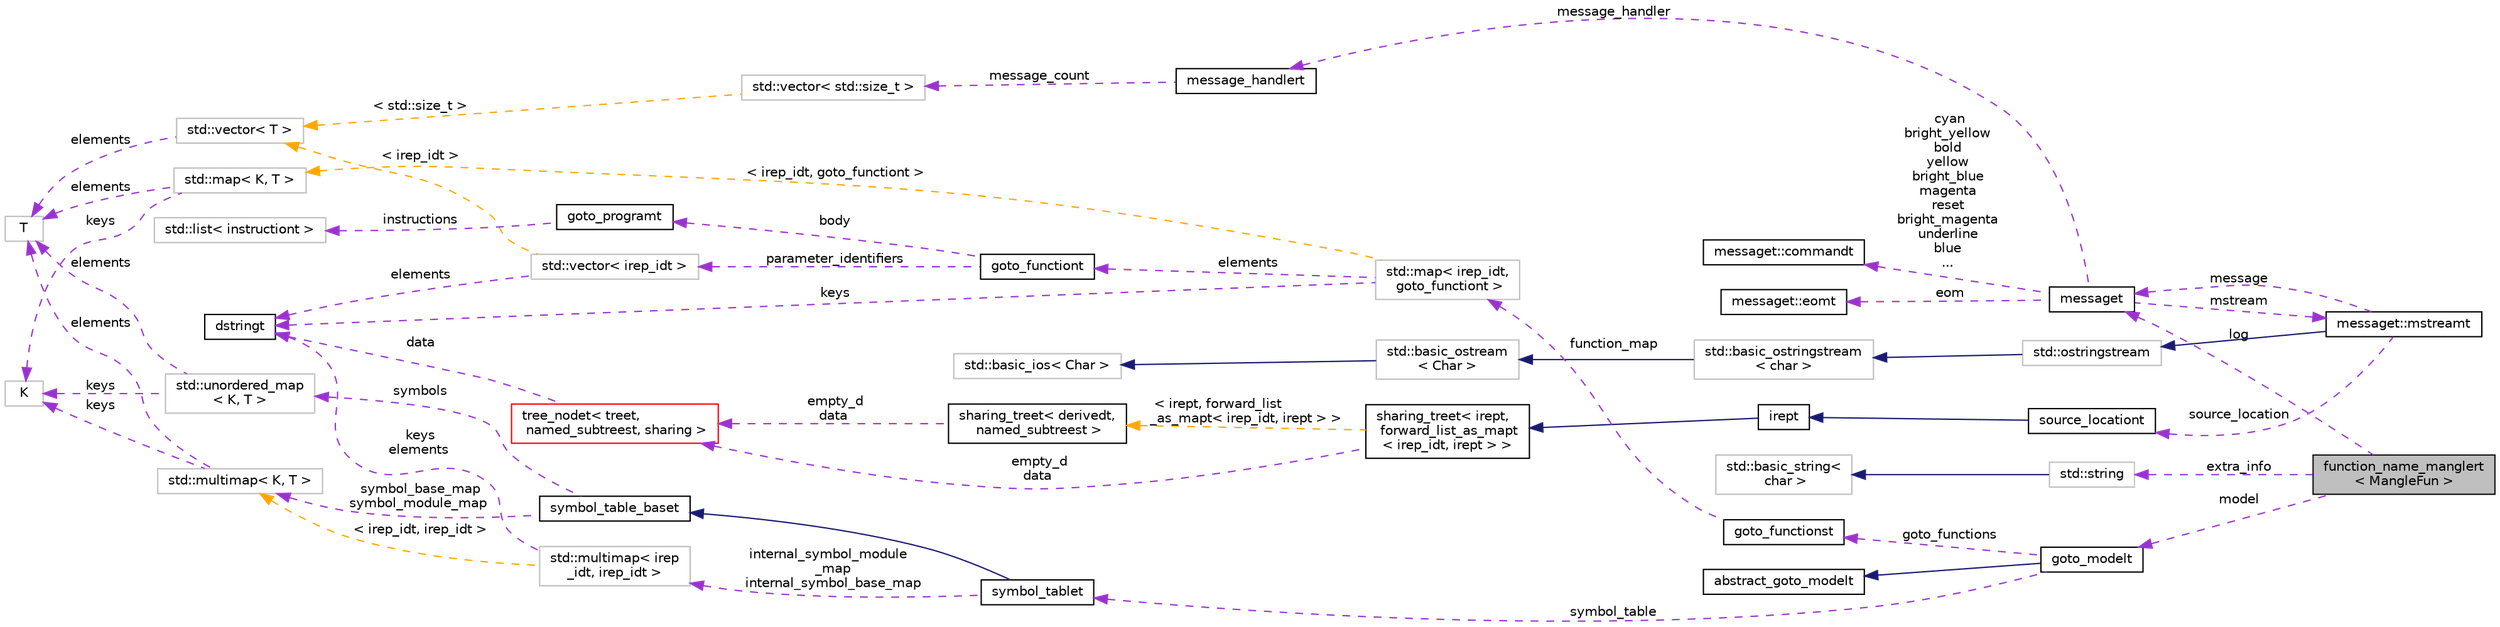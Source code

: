 digraph "function_name_manglert&lt; MangleFun &gt;"
{
 // LATEX_PDF_SIZE
  bgcolor="transparent";
  edge [fontname="Helvetica",fontsize="10",labelfontname="Helvetica",labelfontsize="10"];
  node [fontname="Helvetica",fontsize="10",shape=record];
  rankdir="LR";
  Node1 [label="function_name_manglert\l\< MangleFun \>",height=0.2,width=0.4,color="black", fillcolor="grey75", style="filled", fontcolor="black",tooltip="Mangles the names in an entire program and its symbol table."];
  Node2 -> Node1 [dir="back",color="darkorchid3",fontsize="10",style="dashed",label=" log" ,fontname="Helvetica"];
  Node2 [label="messaget",height=0.2,width=0.4,color="black",URL="$classmessaget.html",tooltip="Class that provides messages with a built-in verbosity 'level'."];
  Node3 -> Node2 [dir="back",color="darkorchid3",fontsize="10",style="dashed",label=" message_handler" ,fontname="Helvetica"];
  Node3 [label="message_handlert",height=0.2,width=0.4,color="black",URL="$classmessage__handlert.html",tooltip=" "];
  Node4 -> Node3 [dir="back",color="darkorchid3",fontsize="10",style="dashed",label=" message_count" ,fontname="Helvetica"];
  Node4 [label="std::vector\< std::size_t \>",height=0.2,width=0.4,color="grey75",tooltip=" "];
  Node5 -> Node4 [dir="back",color="orange",fontsize="10",style="dashed",label=" \< std::size_t \>" ,fontname="Helvetica"];
  Node5 [label="std::vector\< T \>",height=0.2,width=0.4,color="grey75",tooltip="STL class."];
  Node6 -> Node5 [dir="back",color="darkorchid3",fontsize="10",style="dashed",label=" elements" ,fontname="Helvetica"];
  Node6 [label="T",height=0.2,width=0.4,color="grey75",tooltip=" "];
  Node7 -> Node2 [dir="back",color="darkorchid3",fontsize="10",style="dashed",label=" cyan\nbright_yellow\nbold\nyellow\nbright_blue\nmagenta\nreset\nbright_magenta\nunderline\nblue\n..." ,fontname="Helvetica"];
  Node7 [label="messaget::commandt",height=0.2,width=0.4,color="black",URL="$classmessaget_1_1commandt.html",tooltip=" "];
  Node8 -> Node2 [dir="back",color="darkorchid3",fontsize="10",style="dashed",label=" mstream" ,fontname="Helvetica"];
  Node8 [label="messaget::mstreamt",height=0.2,width=0.4,color="black",URL="$classmessaget_1_1mstreamt.html",tooltip=" "];
  Node9 -> Node8 [dir="back",color="midnightblue",fontsize="10",style="solid",fontname="Helvetica"];
  Node9 [label="std::ostringstream",height=0.2,width=0.4,color="grey75",tooltip="STL class."];
  Node10 -> Node9 [dir="back",color="midnightblue",fontsize="10",style="solid",fontname="Helvetica"];
  Node10 [label="std::basic_ostringstream\l\< char \>",height=0.2,width=0.4,color="grey75",tooltip="STL class."];
  Node11 -> Node10 [dir="back",color="midnightblue",fontsize="10",style="solid",fontname="Helvetica"];
  Node11 [label="std::basic_ostream\l\< Char \>",height=0.2,width=0.4,color="grey75",tooltip="STL class."];
  Node12 -> Node11 [dir="back",color="midnightblue",fontsize="10",style="solid",fontname="Helvetica"];
  Node12 [label="std::basic_ios\< Char \>",height=0.2,width=0.4,color="grey75",tooltip="STL class."];
  Node2 -> Node8 [dir="back",color="darkorchid3",fontsize="10",style="dashed",label=" message" ,fontname="Helvetica"];
  Node14 -> Node8 [dir="back",color="darkorchid3",fontsize="10",style="dashed",label=" source_location" ,fontname="Helvetica"];
  Node14 [label="source_locationt",height=0.2,width=0.4,color="black",URL="$classsource__locationt.html",tooltip=" "];
  Node15 -> Node14 [dir="back",color="midnightblue",fontsize="10",style="solid",fontname="Helvetica"];
  Node15 [label="irept",height=0.2,width=0.4,color="black",URL="$classirept.html",tooltip="There are a large number of kinds of tree structured or tree-like data in CPROVER."];
  Node16 -> Node15 [dir="back",color="midnightblue",fontsize="10",style="solid",fontname="Helvetica"];
  Node16 [label="sharing_treet\< irept,\l forward_list_as_mapt\l\< irep_idt, irept \> \>",height=0.2,width=0.4,color="black",URL="$classsharing__treet.html",tooltip=" "];
  Node17 -> Node16 [dir="back",color="darkorchid3",fontsize="10",style="dashed",label=" empty_d\ndata" ,fontname="Helvetica"];
  Node17 [label="tree_nodet\< treet,\l named_subtreest, sharing \>",height=0.2,width=0.4,color="red",URL="$classtree__nodet.html",tooltip="A node with data in a tree, it contains:"];
  Node20 -> Node17 [dir="back",color="darkorchid3",fontsize="10",style="dashed",label=" data" ,fontname="Helvetica"];
  Node20 [label="dstringt",height=0.2,width=0.4,color="black",URL="$classdstringt.html",tooltip="dstringt has one field, an unsigned integer no which is an index into a static table of strings."];
  Node21 -> Node16 [dir="back",color="orange",fontsize="10",style="dashed",label=" \< irept, forward_list\l_as_mapt\< irep_idt, irept \> \>" ,fontname="Helvetica"];
  Node21 [label="sharing_treet\< derivedt,\l named_subtreest \>",height=0.2,width=0.4,color="black",URL="$classsharing__treet.html",tooltip="Base class for tree-like data structures with sharing."];
  Node17 -> Node21 [dir="back",color="darkorchid3",fontsize="10",style="dashed",label=" empty_d\ndata" ,fontname="Helvetica"];
  Node22 -> Node2 [dir="back",color="darkorchid3",fontsize="10",style="dashed",label=" eom" ,fontname="Helvetica"];
  Node22 [label="messaget::eomt",height=0.2,width=0.4,color="black",URL="$classmessaget_1_1eomt.html",tooltip=" "];
  Node23 -> Node1 [dir="back",color="darkorchid3",fontsize="10",style="dashed",label=" extra_info" ,fontname="Helvetica"];
  Node23 [label="std::string",height=0.2,width=0.4,color="grey75",tooltip="STL class."];
  Node24 -> Node23 [dir="back",color="midnightblue",fontsize="10",style="solid",fontname="Helvetica"];
  Node24 [label="std::basic_string\<\l char \>",height=0.2,width=0.4,color="grey75",tooltip="STL class."];
  Node25 -> Node1 [dir="back",color="darkorchid3",fontsize="10",style="dashed",label=" model" ,fontname="Helvetica"];
  Node25 [label="goto_modelt",height=0.2,width=0.4,color="black",URL="$classgoto__modelt.html",tooltip=" "];
  Node26 -> Node25 [dir="back",color="midnightblue",fontsize="10",style="solid",fontname="Helvetica"];
  Node26 [label="abstract_goto_modelt",height=0.2,width=0.4,color="black",URL="$classabstract__goto__modelt.html",tooltip="Abstract interface to eager or lazy GOTO models."];
  Node27 -> Node25 [dir="back",color="darkorchid3",fontsize="10",style="dashed",label=" symbol_table" ,fontname="Helvetica"];
  Node27 [label="symbol_tablet",height=0.2,width=0.4,color="black",URL="$classsymbol__tablet.html",tooltip="The symbol table."];
  Node28 -> Node27 [dir="back",color="midnightblue",fontsize="10",style="solid",fontname="Helvetica"];
  Node28 [label="symbol_table_baset",height=0.2,width=0.4,color="black",URL="$classsymbol__table__baset.html",tooltip="The symbol table base class interface."];
  Node29 -> Node28 [dir="back",color="darkorchid3",fontsize="10",style="dashed",label=" symbol_base_map\nsymbol_module_map" ,fontname="Helvetica"];
  Node29 [label="std::multimap\< K, T \>",height=0.2,width=0.4,color="grey75",tooltip="STL class."];
  Node30 -> Node29 [dir="back",color="darkorchid3",fontsize="10",style="dashed",label=" keys" ,fontname="Helvetica"];
  Node30 [label="K",height=0.2,width=0.4,color="grey75",tooltip=" "];
  Node6 -> Node29 [dir="back",color="darkorchid3",fontsize="10",style="dashed",label=" elements" ,fontname="Helvetica"];
  Node31 -> Node28 [dir="back",color="darkorchid3",fontsize="10",style="dashed",label=" symbols" ,fontname="Helvetica"];
  Node31 [label="std::unordered_map\l\< K, T \>",height=0.2,width=0.4,color="grey75",tooltip="STL class."];
  Node30 -> Node31 [dir="back",color="darkorchid3",fontsize="10",style="dashed",label=" keys" ,fontname="Helvetica"];
  Node6 -> Node31 [dir="back",color="darkorchid3",fontsize="10",style="dashed",label=" elements" ,fontname="Helvetica"];
  Node32 -> Node27 [dir="back",color="darkorchid3",fontsize="10",style="dashed",label=" internal_symbol_module\l_map\ninternal_symbol_base_map" ,fontname="Helvetica"];
  Node32 [label="std::multimap\< irep\l_idt, irep_idt \>",height=0.2,width=0.4,color="grey75",tooltip=" "];
  Node20 -> Node32 [dir="back",color="darkorchid3",fontsize="10",style="dashed",label=" keys\nelements" ,fontname="Helvetica"];
  Node29 -> Node32 [dir="back",color="orange",fontsize="10",style="dashed",label=" \< irep_idt, irep_idt \>" ,fontname="Helvetica"];
  Node33 -> Node25 [dir="back",color="darkorchid3",fontsize="10",style="dashed",label=" goto_functions" ,fontname="Helvetica"];
  Node33 [label="goto_functionst",height=0.2,width=0.4,color="black",URL="$classgoto__functionst.html",tooltip="A collection of goto functions."];
  Node34 -> Node33 [dir="back",color="darkorchid3",fontsize="10",style="dashed",label=" function_map" ,fontname="Helvetica"];
  Node34 [label="std::map\< irep_idt,\l goto_functiont \>",height=0.2,width=0.4,color="grey75",tooltip=" "];
  Node35 -> Node34 [dir="back",color="darkorchid3",fontsize="10",style="dashed",label=" elements" ,fontname="Helvetica"];
  Node35 [label="goto_functiont",height=0.2,width=0.4,color="black",URL="$classgoto__functiont.html",tooltip="A goto function, consisting of function body (see body) and parameter identifiers (see parameter_iden..."];
  Node36 -> Node35 [dir="back",color="darkorchid3",fontsize="10",style="dashed",label=" parameter_identifiers" ,fontname="Helvetica"];
  Node36 [label="std::vector\< irep_idt \>",height=0.2,width=0.4,color="grey75",tooltip=" "];
  Node20 -> Node36 [dir="back",color="darkorchid3",fontsize="10",style="dashed",label=" elements" ,fontname="Helvetica"];
  Node5 -> Node36 [dir="back",color="orange",fontsize="10",style="dashed",label=" \< irep_idt \>" ,fontname="Helvetica"];
  Node37 -> Node35 [dir="back",color="darkorchid3",fontsize="10",style="dashed",label=" body" ,fontname="Helvetica"];
  Node37 [label="goto_programt",height=0.2,width=0.4,color="black",URL="$classgoto__programt.html",tooltip="A generic container class for the GOTO intermediate representation of one function."];
  Node38 -> Node37 [dir="back",color="darkorchid3",fontsize="10",style="dashed",label=" instructions" ,fontname="Helvetica"];
  Node38 [label="std::list\< instructiont \>",height=0.2,width=0.4,color="grey75",tooltip=" "];
  Node20 -> Node34 [dir="back",color="darkorchid3",fontsize="10",style="dashed",label=" keys" ,fontname="Helvetica"];
  Node44 -> Node34 [dir="back",color="orange",fontsize="10",style="dashed",label=" \< irep_idt, goto_functiont \>" ,fontname="Helvetica"];
  Node44 [label="std::map\< K, T \>",height=0.2,width=0.4,color="grey75",tooltip="STL class."];
  Node30 -> Node44 [dir="back",color="darkorchid3",fontsize="10",style="dashed",label=" keys" ,fontname="Helvetica"];
  Node6 -> Node44 [dir="back",color="darkorchid3",fontsize="10",style="dashed",label=" elements" ,fontname="Helvetica"];
}
